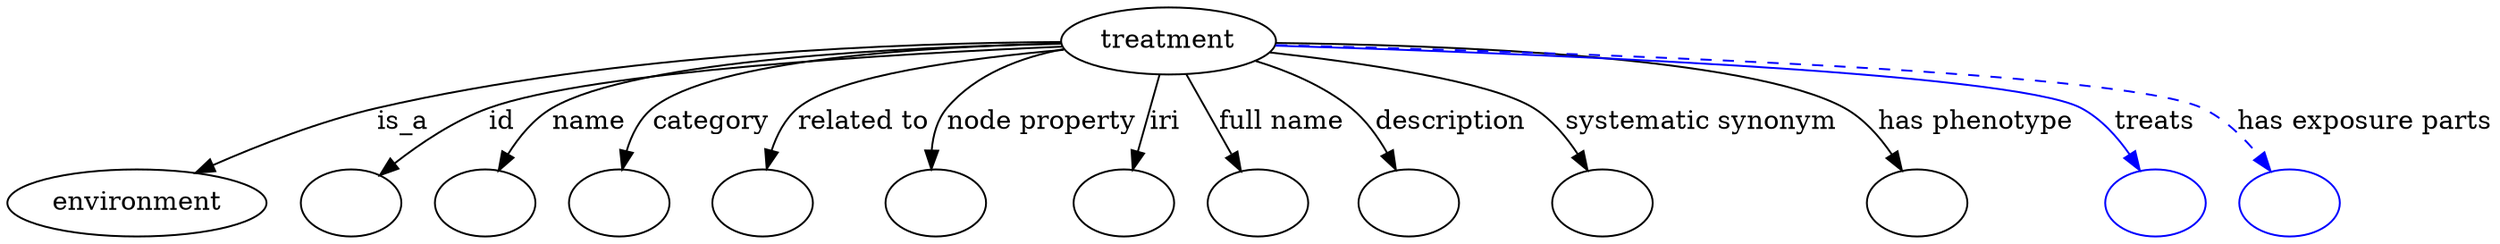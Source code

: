 digraph {
	graph [bb="0,0,1118.2,122"];
	node [label="\N"];
	treatment	 [height=0.5,
		label=treatment,
		pos="545.8,104",
		width=1.2083];
	environment	 [height=0.5,
		pos="54.803,18",
		width=1.5223];
	treatment -> environment	 [label=is_a,
		lp="199.08,61",
		pos="e,86.724,32.751 502.66,101.08 420.87,95.32 246.18,81.83 187.25,68 155.85,60.63 121.84,47.677 96.142,36.801"];
	id	 [color=black,
		height=0.5,
		label="",
		pos="154.8,18",
		width=0.75];
	treatment -> id	 [color=black,
		label=id,
		lp="251.25,61",
		pos="e,173.49,31.222 502.78,100.91 431.44,95.435 291.84,83.179 244.91,68 222.45,60.732 199.19,47.667 181.93,36.715",
		style=solid];
	name	 [color=black,
		height=0.5,
		label="",
		pos="226.8,18",
		width=0.75];
	treatment -> name	 [color=black,
		label=name,
		lp="293.96,61",
		pos="e,238.93,34.315 502.66,101.46 437.4,97.083 317.1,86.715 278.49,68 265.9,61.898 254.43,51.56 245.51,41.862",
		style=solid];
	category	 [color=black,
		height=0.5,
		label="",
		pos="298.8,18",
		width=0.75];
	treatment -> category	 [color=black,
		label=category,
		lp="348.9,61",
		pos="e,303.58,36.005 502.62,101.54 446.48,97.585 352.32,88.111 324.61,68 316.91,62.414 311.34,53.844 307.38,45.369",
		style=solid];
	"related to"	 [color=black,
		height=0.5,
		label="",
		pos="370.8,18",
		width=0.75];
	treatment -> "related to"	 [color=black,
		label="related to",
		lp="412.04,61",
		pos="e,371.61,36.077 503.6,99.409 461.97,94.047 402.18,83.838 385.33,68 379.22,62.254 375.63,54.103 373.53,46.045",
		style=solid];
	"node property"	 [color=black,
		height=0.5,
		label="",
		pos="443.8,18",
		width=0.75];
	treatment -> "node property"	 [color=black,
		label="node property",
		lp="486.87,61",
		pos="e,440.69,36.337 508.34,94.762 483.96,87.945 455.33,78.128 447.66,68 443.04,61.892 441.14,54.075 440.63,46.446",
		style=solid];
	iri	 [color=black,
		height=0.5,
		label="",
		pos="515.8,18",
		width=0.75];
	treatment -> iri	 [color=black,
		label=iri,
		lp="539.02,61",
		pos="e,522.01,35.796 539.59,86.181 535.48,74.419 530.03,58.777 525.38,45.442",
		style=solid];
	"full name"	 [color=black,
		height=0.5,
		label="",
		pos="587.8,18",
		width=0.75];
	treatment -> "full name"	 [color=black,
		label="full name",
		lp="596.43,61",
		pos="e,579.4,35.21 554.51,86.181 560.38,74.145 568.25,58.047 574.85,44.515",
		style=solid];
	description	 [color=black,
		height=0.5,
		label="",
		pos="659.8,18",
		width=0.75];
	treatment -> description	 [color=black,
		label=description,
		lp="670.91,61",
		pos="e,651.45,35.582 580.97,93.372 596.2,87.571 613.54,79.24 626.8,68 634.5,61.483 641.09,52.732 646.32,44.374",
		style=solid];
	"systematic synonym"	 [color=black,
		height=0.5,
		label="",
		pos="741.8,18",
		width=0.75];
	treatment -> "systematic synonym"	 [color=black,
		label="systematic synonym",
		lp="777.77,61",
		pos="e,733.49,35.372 587.27,98.088 627.97,91.687 686.62,80.677 705.8,68 714.91,61.984 722.47,52.824 728.28,43.981",
		style=solid];
	"has phenotype"	 [color=black,
		height=0.5,
		label="",
		pos="878.8,18",
		width=0.75];
	treatment -> "has phenotype"	 [color=black,
		label="has phenotype",
		lp="896.04,61",
		pos="e,869.68,35.31 589.35,102.64 660.27,99.778 797.02,91.327 838.8,68 848.95,62.333 857.49,52.952 864.03,43.838",
		style=solid];
	treats	 [color=blue,
		height=0.5,
		label="",
		pos="981.8,18",
		width=0.75];
	treatment -> treats	 [color=blue,
		label=treats,
		lp="971.96,61",
		pos="e,972.41,34.966 589.03,101.91 684.89,96.998 909.29,83.949 939.8,68 950.57,62.371 959.69,52.69 966.64,43.338",
		style=solid];
	"has exposure parts"	 [color=blue,
		height=0.5,
		label="",
		pos="1053.8,18",
		width=0.75];
	treatment -> "has exposure parts"	 [color=blue,
		label="has exposure parts",
		lp="1066.5,61",
		pos="e,1039.4,33.617 589.26,101.92 693.92,96.719 954.08,82.49 990.8,68 1006.1,61.979 1020.6,50.954 1031.8,40.786",
		style=dashed];
}

